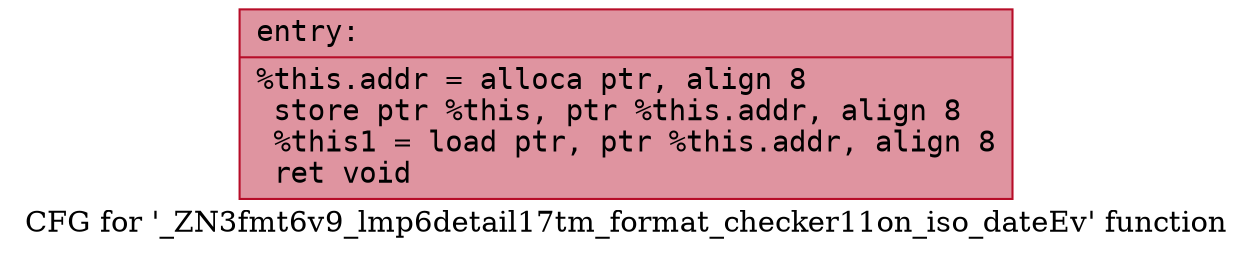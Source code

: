 digraph "CFG for '_ZN3fmt6v9_lmp6detail17tm_format_checker11on_iso_dateEv' function" {
	label="CFG for '_ZN3fmt6v9_lmp6detail17tm_format_checker11on_iso_dateEv' function";

	Node0x5584168f4de0 [shape=record,color="#b70d28ff", style=filled, fillcolor="#b70d2870" fontname="Courier",label="{entry:\l|  %this.addr = alloca ptr, align 8\l  store ptr %this, ptr %this.addr, align 8\l  %this1 = load ptr, ptr %this.addr, align 8\l  ret void\l}"];
}
